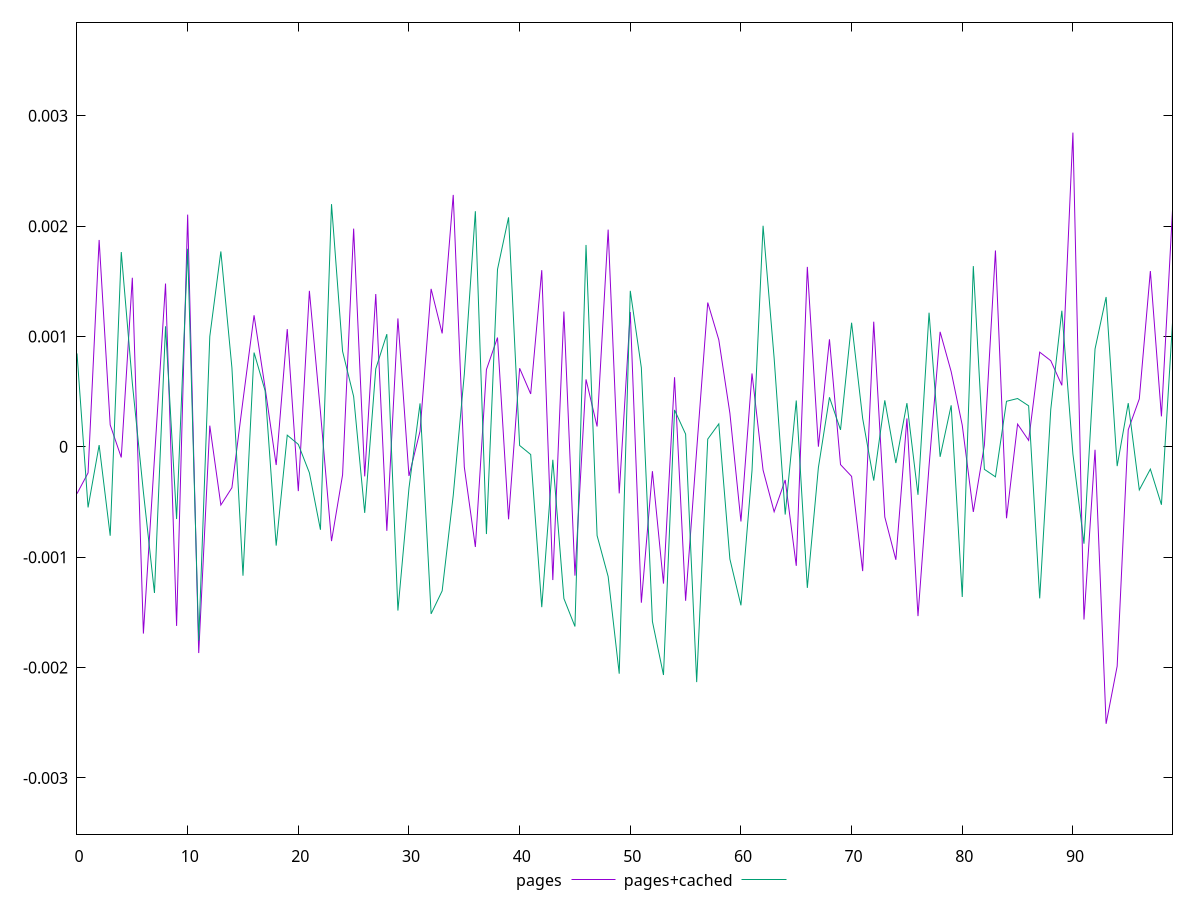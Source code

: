 reset

$pages <<EOF
0 -0.00042394702939271595
1 -0.00023560870078891136
2 0.0018751930967614374
3 0.00019883375750178595
4 -0.00009587204947632751
5 0.0015328979566365235
6 -0.0016922831711761396
7 -0.00010463329552628572
8 0.0014798922425289013
9 -0.0016225008770011581
10 0.0021049348795512263
11 -0.00186878047984061
12 0.00019252488695987758
13 -0.0005269438964502452
14 -0.0003698209779297022
15 0.00042125494884804015
16 0.001192534254860364
17 0.0005341031765562754
18 -0.00016439118356188537
19 0.0010674727970928467
20 -0.0004011313993655206
21 0.001414091527730176
22 0.0003178892525281671
23 -0.00085408222684331
24 -0.0002537599683864103
25 0.0019777132581842638
26 -0.000267188435521302
27 0.0013850403186483388
28 -0.000761235547297614
29 0.0011642501822006547
30 -0.00026376898873437795
31 0.0001416021975377741
32 0.0014318149395548597
33 0.0010283259397757109
34 0.0022837458477567717
35 -0.00018235395158935848
36 -0.0009073171603831657
37 0.0007003521375085358
38 0.0009907353686860105
39 -0.0006565945141794787
40 0.0007124389578844239
41 0.0004797053219057361
42 0.0016013461729140345
43 -0.0012070230073170103
44 0.0012261046444177284
45 -0.0011669734211421636
46 0.0006116532419060758
47 0.00018473902465232316
48 0.0019691142413591147
49 -0.0004216979452888677
50 0.0012223135055552886
51 -0.0014125644963253938
52 -0.0002205509548108317
53 -0.0012395853405929077
54 0.0006312810782376603
55 -0.0013946897224246105
56 -0.000028545436014671374
57 0.0013079055227327666
58 0.0009699943627596006
59 0.00030575702151352
60 -0.0006764482593257057
61 0.0006655476705978987
62 -0.00021051415936719357
63 -0.0005879771561330568
64 -0.0002998471018112318
65 -0.0010780716496459166
66 0.0016312125484792821
67 0.0000015238437639265856
68 0.0009746633083201701
69 -0.00016086332067381126
70 -0.00026738915583543433
71 -0.001125897543989731
72 0.0011345871809705379
73 -0.0006352784960299888
74 -0.0010233606263891496
75 0.0002575440955867642
76 -0.0015340276584270398
77 -0.00017272579511952473
78 0.0010425749118133092
79 0.0006813764036247581
80 0.0001967258834711662
81 -0.000589629290003045
82 0.000015219356245341557
83 0.001779908313191172
84 -0.00064705342976238
85 0.00020611301216551405
86 0.00005871960559050912
87 0.0008584288445805466
88 0.0007809331511867136
89 0.0005576815902716656
90 0.0028479029780120457
91 -0.0015647277073401011
92 -0.000026092971884655176
93 -0.002509781009874806
94 -0.001987508946813376
95 0.00015501230569475738
96 0.0004346064838608363
97 0.0015936561901786614
98 0.00027635957002548753
99 0.0021437422431908244
EOF

$pagesCached <<EOF
0 0.0008467840432521621
1 -0.0005488848649000898
2 0.000016057203808435456
3 -0.0008053516530285065
4 0.001765528268528962
5 0.000577785785482013
6 -0.00040914840404016663
7 -0.001324022018581585
8 0.0010927816426125501
9 -0.0006543479799974438
10 0.0017956185728656162
11 -0.00175615018012887
12 0.0010001347506273588
13 0.0017712549292715665
14 0.000716110915384357
15 -0.0011676115331785244
16 0.0008545796028215276
17 0.0005084216855147165
18 -0.0008950765669847112
19 0.00010606746976359385
20 0.000022477471101362868
21 -0.0002350383300049846
22 -0.0007512639077288426
23 0.00219991416214869
24 0.0008661143888636072
25 0.00045629310236490695
26 -0.0005981720357539289
27 0.0007074299556029881
28 0.001021672527634298
29 -0.001483470537871614
30 -0.00037389680401961556
31 0.00039396390180399476
32 -0.0015136214230528778
33 -0.0013048968345120368
34 -0.00044032963030539066
35 0.000657549015692037
36 0.002135723521222652
37 -0.000790332393940092
38 0.001608146852962736
39 0.002080219908921192
40 0.000012588755787829985
41 -0.00006931738924533578
42 -0.0014526616520405184
43 -0.00011697864019881761
44 -0.00137421202483094
45 -0.0016280443402480642
46 0.001829951304661138
47 -0.0008039683968763872
48 -0.0011751727865387715
49 -0.002055781664133333
50 0.0014141632051581036
51 0.0007171608128266485
52 -0.001582419095938468
53 -0.002067398303728232
54 0.00033469468320507527
55 0.00011537351218591134
56 -0.0021318674907981664
57 0.00007053624091741834
58 0.00020838247327743825
59 -0.0010163723431129519
60 -0.0014361716053177642
61 -0.0002160576184465827
62 0.002003649809955832
63 0.0008037359527748667
64 -0.0006136517221582958
65 0.0004200961167021937
66 -0.0012779836458345338
67 -0.00018740074392866718
68 0.0004491214920537742
69 0.00015414076303562358
70 0.0011248877257736484
71 0.0002579485782926544
72 -0.0003057363770345854
73 0.00042189566652208355
74 -0.0001465540011768766
75 0.00039632286259744606
76 -0.00043479732856839813
77 0.0012158453931778413
78 -0.00009014249639531704
79 0.0003765725946550781
80 -0.0013602067519692725
81 0.0016381950015502808
82 -0.0002037447968990273
83 -0.0002715547422368671
84 0.0004130928843104713
85 0.0004382152145739422
86 0.00037199443452389734
87 -0.0013730293102082846
88 0.0003401965782576506
89 0.0012340655070477984
90 -0.00006441557077107213
91 -0.0008776032661029559
92 0.0008871488049765009
93 0.0013582227254608026
94 -0.00017441767146015463
95 0.00039637754737579465
96 -0.00039007922944302707
97 -0.0002015907920954253
98 -0.0005246084614268118
99 0.0011236982051365727
EOF

set key outside below
set xrange [0:99]
set yrange [-0.003509781009874806:0.0038479029780120457]
set trange [-0.003509781009874806:0.0038479029780120457]
set terminal svg size 640, 520 enhanced background rgb 'white'
set output "report_00015_2021-02-09T16-11-33.973Z/meta/pScore-difference/comparison/line/0_vs_1.svg"

plot $pages title "pages" with line, \
     $pagesCached title "pages+cached" with line

reset
